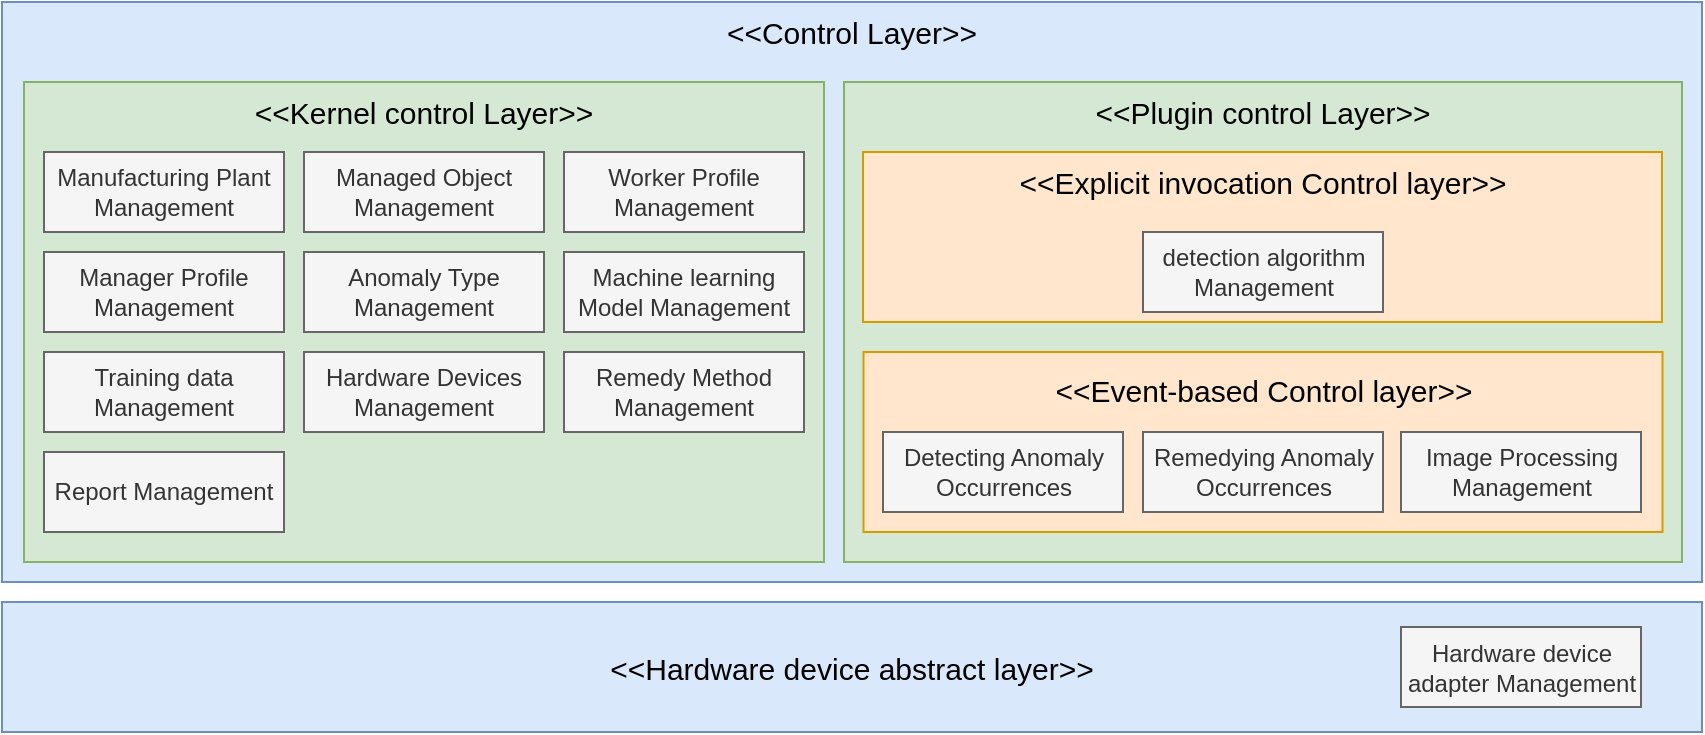 <mxfile version="21.1.8" type="github">
  <diagram name="페이지-1" id="f1vrqMb9APHspmezzCpp">
    <mxGraphModel dx="627" dy="724" grid="1" gridSize="10" guides="1" tooltips="1" connect="1" arrows="1" fold="1" page="1" pageScale="1" pageWidth="827" pageHeight="1169" math="0" shadow="0">
      <root>
        <mxCell id="0" />
        <mxCell id="1" parent="0" />
        <mxCell id="GucfIMfvVygdEPNxUH_M-1" value="" style="rounded=0;whiteSpace=wrap;html=1;fillColor=#dae8fc;strokeColor=#6c8ebf;" vertex="1" parent="1">
          <mxGeometry x="830" y="960" width="850" height="290" as="geometry" />
        </mxCell>
        <mxCell id="GucfIMfvVygdEPNxUH_M-2" value="&amp;lt;&amp;lt;Control Layer&amp;gt;&amp;gt;" style="text;html=1;strokeColor=none;fillColor=none;align=center;verticalAlign=middle;whiteSpace=wrap;rounded=0;fontSize=15;" vertex="1" parent="1">
          <mxGeometry x="1155" y="960" width="200" height="30" as="geometry" />
        </mxCell>
        <mxCell id="GucfIMfvVygdEPNxUH_M-3" value="" style="rounded=0;whiteSpace=wrap;html=1;fillColor=#d5e8d4;strokeColor=#82b366;" vertex="1" parent="1">
          <mxGeometry x="841" y="1000" width="400" height="240" as="geometry" />
        </mxCell>
        <mxCell id="GucfIMfvVygdEPNxUH_M-5" value="&amp;lt;&amp;lt;Kernel control Layer&amp;gt;&amp;gt;" style="text;html=1;strokeColor=none;fillColor=none;align=center;verticalAlign=middle;whiteSpace=wrap;rounded=0;fontSize=15;" vertex="1" parent="1">
          <mxGeometry x="943.25" y="1000" width="195.5" height="30" as="geometry" />
        </mxCell>
        <mxCell id="GucfIMfvVygdEPNxUH_M-8" value="" style="rounded=0;whiteSpace=wrap;html=1;fillColor=#d5e8d4;strokeColor=#82b366;" vertex="1" parent="1">
          <mxGeometry x="1251" y="1000" width="419" height="240" as="geometry" />
        </mxCell>
        <mxCell id="GucfIMfvVygdEPNxUH_M-9" value="&amp;lt;&amp;lt;Plugin control Layer&amp;gt;&amp;gt;" style="text;html=1;strokeColor=none;fillColor=none;align=center;verticalAlign=middle;whiteSpace=wrap;rounded=0;fontSize=15;" vertex="1" parent="1">
          <mxGeometry x="1346.88" y="1000" width="227.25" height="30" as="geometry" />
        </mxCell>
        <mxCell id="GucfIMfvVygdEPNxUH_M-29" value="&amp;lt;&amp;lt;Hardware device abstract layer&amp;gt;&amp;gt;" style="rounded=0;whiteSpace=wrap;html=1;fontSize=15;fillColor=#dae8fc;strokeColor=#6c8ebf;" vertex="1" parent="1">
          <mxGeometry x="830" y="1260" width="850" height="65" as="geometry" />
        </mxCell>
        <mxCell id="GucfIMfvVygdEPNxUH_M-30" value="Manufacturing Plant Management" style="rounded=0;whiteSpace=wrap;html=1;fillColor=#f5f5f5;fontColor=#333333;strokeColor=#666666;" vertex="1" parent="1">
          <mxGeometry x="851" y="1035" width="120" height="40" as="geometry" />
        </mxCell>
        <mxCell id="GucfIMfvVygdEPNxUH_M-31" value="Managed Object Management" style="rounded=0;whiteSpace=wrap;html=1;fillColor=#f5f5f5;fontColor=#333333;strokeColor=#666666;" vertex="1" parent="1">
          <mxGeometry x="981" y="1035" width="120" height="40" as="geometry" />
        </mxCell>
        <mxCell id="GucfIMfvVygdEPNxUH_M-33" value="Worker Profile Management" style="rounded=0;whiteSpace=wrap;html=1;fillColor=#f5f5f5;fontColor=#333333;strokeColor=#666666;" vertex="1" parent="1">
          <mxGeometry x="1111" y="1035" width="120" height="40" as="geometry" />
        </mxCell>
        <mxCell id="GucfIMfvVygdEPNxUH_M-34" value="Manager Profile Management" style="rounded=0;whiteSpace=wrap;html=1;fillColor=#f5f5f5;fontColor=#333333;strokeColor=#666666;" vertex="1" parent="1">
          <mxGeometry x="851" y="1085" width="120" height="40" as="geometry" />
        </mxCell>
        <mxCell id="GucfIMfvVygdEPNxUH_M-35" value="Anomaly Type Management" style="rounded=0;whiteSpace=wrap;html=1;fillColor=#f5f5f5;fontColor=#333333;strokeColor=#666666;" vertex="1" parent="1">
          <mxGeometry x="981" y="1085" width="120" height="40" as="geometry" />
        </mxCell>
        <mxCell id="GucfIMfvVygdEPNxUH_M-36" value="Remedy Method Management" style="rounded=0;whiteSpace=wrap;html=1;fillColor=#f5f5f5;fontColor=#333333;strokeColor=#666666;" vertex="1" parent="1">
          <mxGeometry x="1111" y="1135" width="120" height="40" as="geometry" />
        </mxCell>
        <mxCell id="GucfIMfvVygdEPNxUH_M-37" value="Machine learning Model Management" style="rounded=0;whiteSpace=wrap;html=1;fillColor=#f5f5f5;fontColor=#333333;strokeColor=#666666;" vertex="1" parent="1">
          <mxGeometry x="1111" y="1085" width="120" height="40" as="geometry" />
        </mxCell>
        <mxCell id="GucfIMfvVygdEPNxUH_M-38" value="Training data Management" style="rounded=0;whiteSpace=wrap;html=1;fillColor=#f5f5f5;fontColor=#333333;strokeColor=#666666;" vertex="1" parent="1">
          <mxGeometry x="851" y="1135" width="120" height="40" as="geometry" />
        </mxCell>
        <mxCell id="GucfIMfvVygdEPNxUH_M-41" value="Report Management" style="rounded=0;whiteSpace=wrap;html=1;fillColor=#f5f5f5;fontColor=#333333;strokeColor=#666666;" vertex="1" parent="1">
          <mxGeometry x="851" y="1185" width="120" height="40" as="geometry" />
        </mxCell>
        <mxCell id="GucfIMfvVygdEPNxUH_M-45" value="" style="rounded=0;whiteSpace=wrap;html=1;fillColor=#ffe6cc;strokeColor=#d79b00;" vertex="1" parent="1">
          <mxGeometry x="1260.75" y="1135" width="399.5" height="90" as="geometry" />
        </mxCell>
        <mxCell id="GucfIMfvVygdEPNxUH_M-46" value="" style="rounded=0;whiteSpace=wrap;html=1;fillColor=#ffe6cc;strokeColor=#d79b00;" vertex="1" parent="1">
          <mxGeometry x="1260.5" y="1035" width="399.5" height="85" as="geometry" />
        </mxCell>
        <mxCell id="GucfIMfvVygdEPNxUH_M-47" value="Hardware device adapter Management" style="rounded=0;whiteSpace=wrap;html=1;fillColor=#f5f5f5;fontColor=#333333;strokeColor=#666666;" vertex="1" parent="1">
          <mxGeometry x="1529.5" y="1272.5" width="120" height="40" as="geometry" />
        </mxCell>
        <mxCell id="GucfIMfvVygdEPNxUH_M-48" value="Remedying Anomaly Occurrences" style="rounded=0;whiteSpace=wrap;html=1;fillColor=#f5f5f5;fontColor=#333333;strokeColor=#666666;" vertex="1" parent="1">
          <mxGeometry x="1400.5" y="1175" width="120" height="40" as="geometry" />
        </mxCell>
        <mxCell id="GucfIMfvVygdEPNxUH_M-49" value="Image Processing Management" style="rounded=0;whiteSpace=wrap;html=1;fillColor=#f5f5f5;fontColor=#333333;strokeColor=#666666;" vertex="1" parent="1">
          <mxGeometry x="1529.5" y="1175" width="120" height="40" as="geometry" />
        </mxCell>
        <mxCell id="GucfIMfvVygdEPNxUH_M-44" value="detection algorithm Management" style="rounded=0;whiteSpace=wrap;html=1;fillColor=#f5f5f5;fontColor=#333333;strokeColor=#666666;" vertex="1" parent="1">
          <mxGeometry x="1400.5" y="1075" width="120" height="40" as="geometry" />
        </mxCell>
        <mxCell id="GucfIMfvVygdEPNxUH_M-50" value="&amp;lt;&amp;lt;Explicit invocation Control layer&amp;gt;&amp;gt;" style="text;html=1;strokeColor=none;fillColor=none;align=center;verticalAlign=middle;whiteSpace=wrap;rounded=0;fontSize=15;" vertex="1" parent="1">
          <mxGeometry x="1326" y="1035" width="269" height="30" as="geometry" />
        </mxCell>
        <mxCell id="GucfIMfvVygdEPNxUH_M-51" value="&amp;lt;&amp;lt;Event-based Control layer&amp;gt;&amp;gt;" style="text;html=1;strokeColor=none;fillColor=none;align=center;verticalAlign=middle;whiteSpace=wrap;rounded=0;fontSize=15;" vertex="1" parent="1">
          <mxGeometry x="1330.5" y="1139" width="260" height="30" as="geometry" />
        </mxCell>
        <mxCell id="GucfIMfvVygdEPNxUH_M-32" value="Hardware Devices Management" style="rounded=0;whiteSpace=wrap;html=1;fillColor=#f5f5f5;fontColor=#333333;strokeColor=#666666;" vertex="1" parent="1">
          <mxGeometry x="981" y="1135" width="120" height="40" as="geometry" />
        </mxCell>
        <mxCell id="GucfIMfvVygdEPNxUH_M-39" value="Detecting Anomaly Occurrences" style="rounded=0;whiteSpace=wrap;html=1;fillColor=#f5f5f5;fontColor=#333333;strokeColor=#666666;" vertex="1" parent="1">
          <mxGeometry x="1270.5" y="1175" width="120" height="40" as="geometry" />
        </mxCell>
      </root>
    </mxGraphModel>
  </diagram>
</mxfile>
